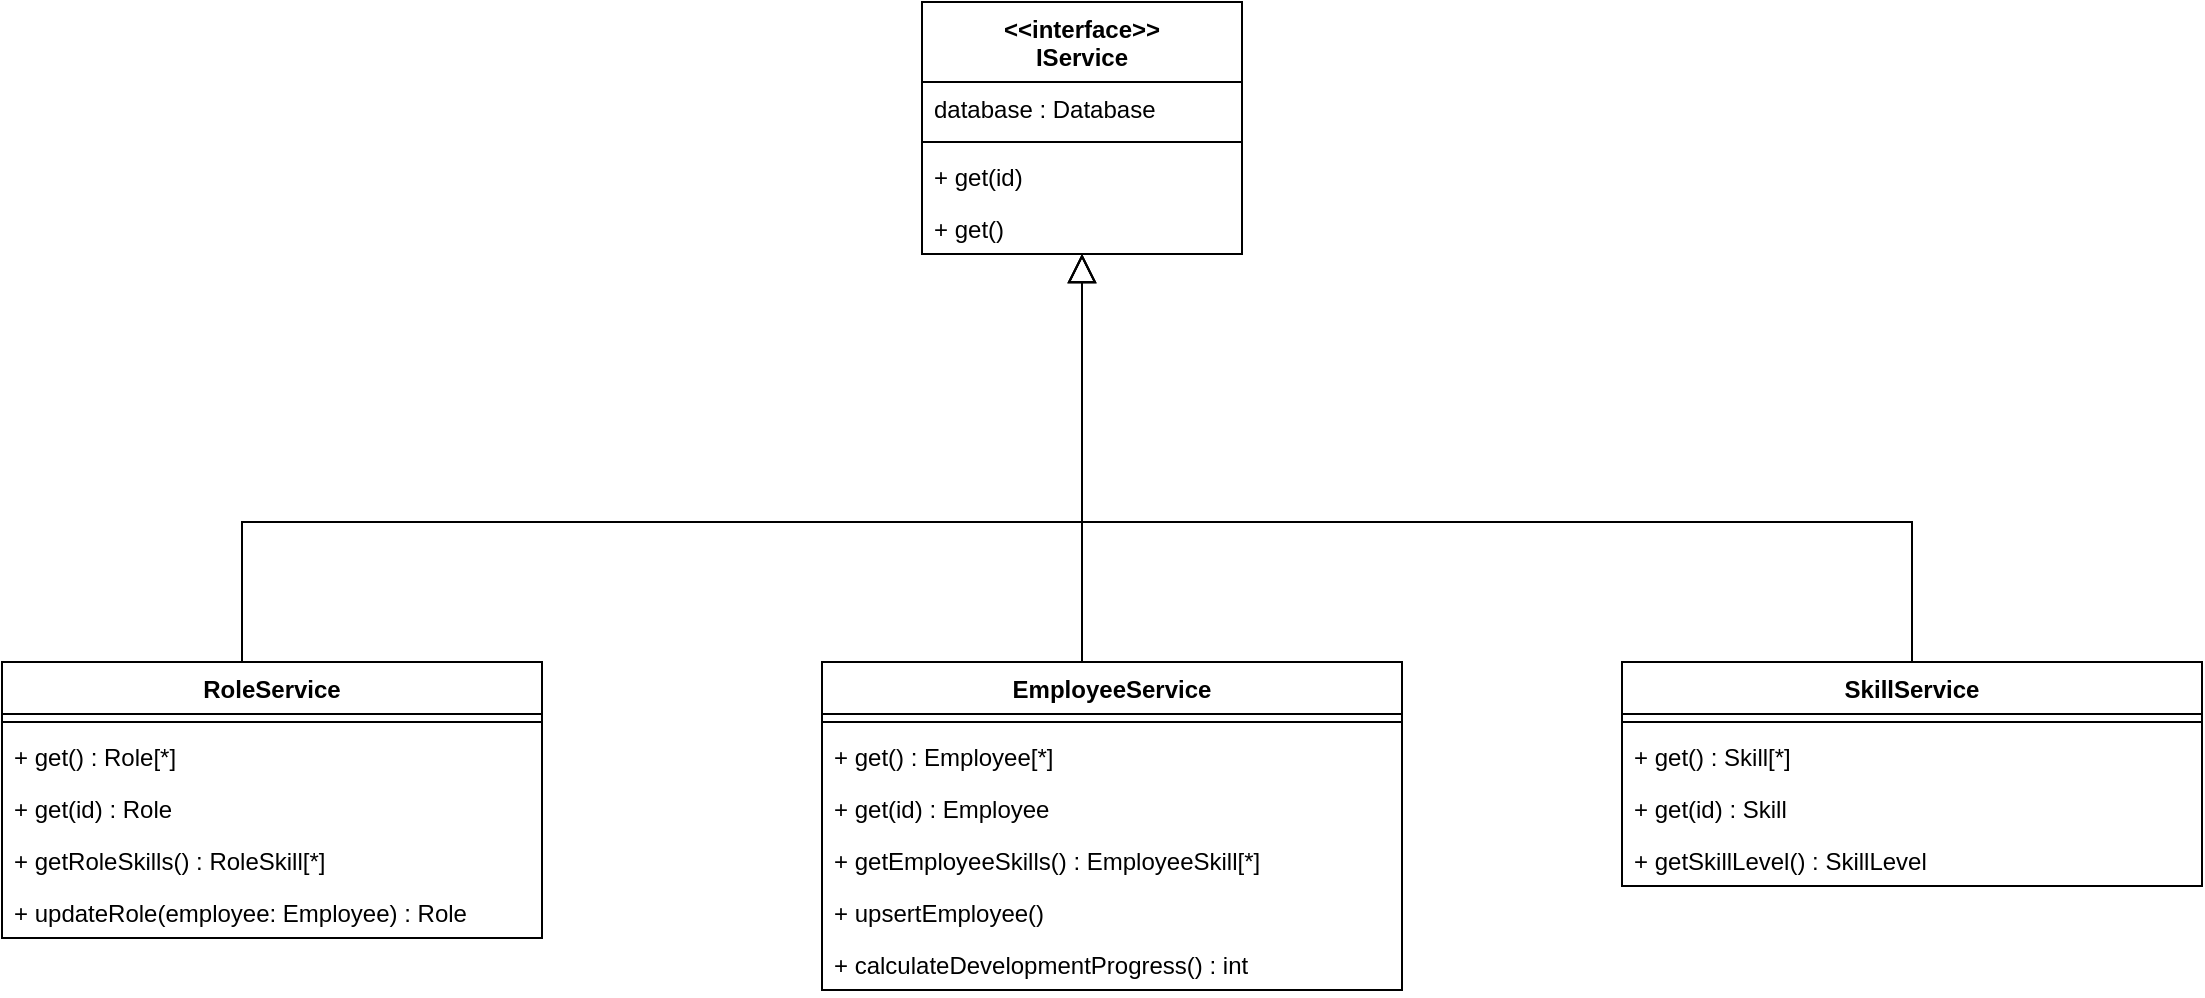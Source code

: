 <mxfile version="13.9.7" type="github">
  <diagram id="Ztgsr2mtBIRvW5Vl2Fyj" name="Page-1">
    <mxGraphModel dx="1201" dy="3052" grid="1" gridSize="10" guides="1" tooltips="1" connect="1" arrows="1" fold="1" page="1" pageScale="1" pageWidth="1654" pageHeight="2336" math="0" shadow="0">
      <root>
        <mxCell id="0" />
        <mxCell id="1" parent="0" />
        <mxCell id="s304uV8dfxxNt7fJ2ZTq-32" style="edgeStyle=orthogonalEdgeStyle;rounded=0;orthogonalLoop=1;jettySize=auto;html=1;endArrow=block;endFill=0;endSize=12;" edge="1" parent="1" source="s304uV8dfxxNt7fJ2ZTq-1" target="s304uV8dfxxNt7fJ2ZTq-35">
          <mxGeometry relative="1" as="geometry">
            <mxPoint x="580" y="-1916" as="targetPoint" />
            <Array as="points">
              <mxPoint x="1005" y="-1780" />
              <mxPoint x="590" y="-1780" />
            </Array>
          </mxGeometry>
        </mxCell>
        <mxCell id="s304uV8dfxxNt7fJ2ZTq-1" value="SkillService" style="swimlane;fontStyle=1;align=center;verticalAlign=top;childLayout=stackLayout;horizontal=1;startSize=26;horizontalStack=0;resizeParent=1;resizeParentMax=0;resizeLast=0;collapsible=1;marginBottom=0;" vertex="1" parent="1">
          <mxGeometry x="860" y="-1710" width="290" height="112" as="geometry" />
        </mxCell>
        <mxCell id="s304uV8dfxxNt7fJ2ZTq-3" value="" style="line;strokeWidth=1;fillColor=none;align=left;verticalAlign=middle;spacingTop=-1;spacingLeft=3;spacingRight=3;rotatable=0;labelPosition=right;points=[];portConstraint=eastwest;" vertex="1" parent="s304uV8dfxxNt7fJ2ZTq-1">
          <mxGeometry y="26" width="290" height="8" as="geometry" />
        </mxCell>
        <mxCell id="s304uV8dfxxNt7fJ2ZTq-5" value="+ get() : Skill[*]" style="text;strokeColor=none;fillColor=none;align=left;verticalAlign=top;spacingLeft=4;spacingRight=4;overflow=hidden;rotatable=0;points=[[0,0.5],[1,0.5]];portConstraint=eastwest;" vertex="1" parent="s304uV8dfxxNt7fJ2ZTq-1">
          <mxGeometry y="34" width="290" height="26" as="geometry" />
        </mxCell>
        <mxCell id="s304uV8dfxxNt7fJ2ZTq-42" value="+ get(id) : Skill" style="text;strokeColor=none;fillColor=none;align=left;verticalAlign=top;spacingLeft=4;spacingRight=4;overflow=hidden;rotatable=0;points=[[0,0.5],[1,0.5]];portConstraint=eastwest;" vertex="1" parent="s304uV8dfxxNt7fJ2ZTq-1">
          <mxGeometry y="60" width="290" height="26" as="geometry" />
        </mxCell>
        <mxCell id="s304uV8dfxxNt7fJ2ZTq-6" value="+ getSkillLevel() : SkillLevel" style="text;strokeColor=none;fillColor=none;align=left;verticalAlign=top;spacingLeft=4;spacingRight=4;overflow=hidden;rotatable=0;points=[[0,0.5],[1,0.5]];portConstraint=eastwest;" vertex="1" parent="s304uV8dfxxNt7fJ2ZTq-1">
          <mxGeometry y="86" width="290" height="26" as="geometry" />
        </mxCell>
        <mxCell id="s304uV8dfxxNt7fJ2ZTq-30" style="edgeStyle=orthogonalEdgeStyle;rounded=0;orthogonalLoop=1;jettySize=auto;html=1;endArrow=block;endFill=0;endSize=12;" edge="1" parent="1" source="s304uV8dfxxNt7fJ2ZTq-17" target="s304uV8dfxxNt7fJ2ZTq-35">
          <mxGeometry relative="1" as="geometry">
            <mxPoint x="580" y="-1916" as="targetPoint" />
            <Array as="points">
              <mxPoint x="170" y="-1780" />
              <mxPoint x="590" y="-1780" />
            </Array>
          </mxGeometry>
        </mxCell>
        <mxCell id="s304uV8dfxxNt7fJ2ZTq-17" value="RoleService" style="swimlane;fontStyle=1;align=center;verticalAlign=top;childLayout=stackLayout;horizontal=1;startSize=26;horizontalStack=0;resizeParent=1;resizeParentMax=0;resizeLast=0;collapsible=1;marginBottom=0;" vertex="1" parent="1">
          <mxGeometry x="50" y="-1710" width="270" height="138" as="geometry" />
        </mxCell>
        <mxCell id="s304uV8dfxxNt7fJ2ZTq-18" value="" style="line;strokeWidth=1;fillColor=none;align=left;verticalAlign=middle;spacingTop=-1;spacingLeft=3;spacingRight=3;rotatable=0;labelPosition=right;points=[];portConstraint=eastwest;" vertex="1" parent="s304uV8dfxxNt7fJ2ZTq-17">
          <mxGeometry y="26" width="270" height="8" as="geometry" />
        </mxCell>
        <mxCell id="s304uV8dfxxNt7fJ2ZTq-19" value="+ get() : Role[*]" style="text;strokeColor=none;fillColor=none;align=left;verticalAlign=top;spacingLeft=4;spacingRight=4;overflow=hidden;rotatable=0;points=[[0,0.5],[1,0.5]];portConstraint=eastwest;" vertex="1" parent="s304uV8dfxxNt7fJ2ZTq-17">
          <mxGeometry y="34" width="270" height="26" as="geometry" />
        </mxCell>
        <mxCell id="s304uV8dfxxNt7fJ2ZTq-41" value="+ get(id) : Role" style="text;strokeColor=none;fillColor=none;align=left;verticalAlign=top;spacingLeft=4;spacingRight=4;overflow=hidden;rotatable=0;points=[[0,0.5],[1,0.5]];portConstraint=eastwest;" vertex="1" parent="s304uV8dfxxNt7fJ2ZTq-17">
          <mxGeometry y="60" width="270" height="26" as="geometry" />
        </mxCell>
        <mxCell id="s304uV8dfxxNt7fJ2ZTq-29" value="+ getRoleSkills() : RoleSkill[*]" style="text;strokeColor=none;fillColor=none;align=left;verticalAlign=top;spacingLeft=4;spacingRight=4;overflow=hidden;rotatable=0;points=[[0,0.5],[1,0.5]];portConstraint=eastwest;" vertex="1" parent="s304uV8dfxxNt7fJ2ZTq-17">
          <mxGeometry y="86" width="270" height="26" as="geometry" />
        </mxCell>
        <mxCell id="s304uV8dfxxNt7fJ2ZTq-20" value="+ updateRole(employee: Employee) : Role" style="text;strokeColor=none;fillColor=none;align=left;verticalAlign=top;spacingLeft=4;spacingRight=4;overflow=hidden;rotatable=0;points=[[0,0.5],[1,0.5]];portConstraint=eastwest;" vertex="1" parent="s304uV8dfxxNt7fJ2ZTq-17">
          <mxGeometry y="112" width="270" height="26" as="geometry" />
        </mxCell>
        <mxCell id="s304uV8dfxxNt7fJ2ZTq-31" style="edgeStyle=orthogonalEdgeStyle;rounded=0;orthogonalLoop=1;jettySize=auto;html=1;endArrow=block;endFill=0;endSize=12;" edge="1" parent="1" source="s304uV8dfxxNt7fJ2ZTq-21" target="s304uV8dfxxNt7fJ2ZTq-35">
          <mxGeometry relative="1" as="geometry">
            <mxPoint x="580" y="-1916" as="targetPoint" />
            <Array as="points">
              <mxPoint x="590" y="-1900" />
              <mxPoint x="590" y="-1900" />
            </Array>
          </mxGeometry>
        </mxCell>
        <mxCell id="s304uV8dfxxNt7fJ2ZTq-21" value="EmployeeService" style="swimlane;fontStyle=1;align=center;verticalAlign=top;childLayout=stackLayout;horizontal=1;startSize=26;horizontalStack=0;resizeParent=1;resizeParentMax=0;resizeLast=0;collapsible=1;marginBottom=0;" vertex="1" parent="1">
          <mxGeometry x="460" y="-1710" width="290" height="164" as="geometry" />
        </mxCell>
        <mxCell id="s304uV8dfxxNt7fJ2ZTq-22" value="" style="line;strokeWidth=1;fillColor=none;align=left;verticalAlign=middle;spacingTop=-1;spacingLeft=3;spacingRight=3;rotatable=0;labelPosition=right;points=[];portConstraint=eastwest;" vertex="1" parent="s304uV8dfxxNt7fJ2ZTq-21">
          <mxGeometry y="26" width="290" height="8" as="geometry" />
        </mxCell>
        <mxCell id="s304uV8dfxxNt7fJ2ZTq-40" value="+ get() : Employee[*]" style="text;strokeColor=none;fillColor=none;align=left;verticalAlign=top;spacingLeft=4;spacingRight=4;overflow=hidden;rotatable=0;points=[[0,0.5],[1,0.5]];portConstraint=eastwest;" vertex="1" parent="s304uV8dfxxNt7fJ2ZTq-21">
          <mxGeometry y="34" width="290" height="26" as="geometry" />
        </mxCell>
        <mxCell id="s304uV8dfxxNt7fJ2ZTq-23" value="+ get(id) : Employee" style="text;strokeColor=none;fillColor=none;align=left;verticalAlign=top;spacingLeft=4;spacingRight=4;overflow=hidden;rotatable=0;points=[[0,0.5],[1,0.5]];portConstraint=eastwest;" vertex="1" parent="s304uV8dfxxNt7fJ2ZTq-21">
          <mxGeometry y="60" width="290" height="26" as="geometry" />
        </mxCell>
        <mxCell id="s304uV8dfxxNt7fJ2ZTq-24" value="+ getEmployeeSkills() : EmployeeSkill[*]" style="text;strokeColor=none;fillColor=none;align=left;verticalAlign=top;spacingLeft=4;spacingRight=4;overflow=hidden;rotatable=0;points=[[0,0.5],[1,0.5]];portConstraint=eastwest;" vertex="1" parent="s304uV8dfxxNt7fJ2ZTq-21">
          <mxGeometry y="86" width="290" height="26" as="geometry" />
        </mxCell>
        <mxCell id="s304uV8dfxxNt7fJ2ZTq-28" value="+ upsertEmployee()" style="text;strokeColor=none;fillColor=none;align=left;verticalAlign=top;spacingLeft=4;spacingRight=4;overflow=hidden;rotatable=0;points=[[0,0.5],[1,0.5]];portConstraint=eastwest;" vertex="1" parent="s304uV8dfxxNt7fJ2ZTq-21">
          <mxGeometry y="112" width="290" height="26" as="geometry" />
        </mxCell>
        <mxCell id="s304uV8dfxxNt7fJ2ZTq-26" value="+ calculateDevelopmentProgress() : int" style="text;strokeColor=none;fillColor=none;align=left;verticalAlign=top;spacingLeft=4;spacingRight=4;overflow=hidden;rotatable=0;points=[[0,0.5],[1,0.5]];portConstraint=eastwest;" vertex="1" parent="s304uV8dfxxNt7fJ2ZTq-21">
          <mxGeometry y="138" width="290" height="26" as="geometry" />
        </mxCell>
        <mxCell id="s304uV8dfxxNt7fJ2ZTq-35" value="&lt;&lt;interface&gt;&gt;&#xa;IService" style="swimlane;fontStyle=1;align=center;verticalAlign=top;childLayout=stackLayout;horizontal=1;startSize=40;horizontalStack=0;resizeParent=1;resizeParentMax=0;resizeLast=0;collapsible=1;marginBottom=0;" vertex="1" parent="1">
          <mxGeometry x="510" y="-2040" width="160" height="126" as="geometry" />
        </mxCell>
        <mxCell id="s304uV8dfxxNt7fJ2ZTq-36" value="database : Database" style="text;strokeColor=none;fillColor=none;align=left;verticalAlign=top;spacingLeft=4;spacingRight=4;overflow=hidden;rotatable=0;points=[[0,0.5],[1,0.5]];portConstraint=eastwest;" vertex="1" parent="s304uV8dfxxNt7fJ2ZTq-35">
          <mxGeometry y="40" width="160" height="26" as="geometry" />
        </mxCell>
        <mxCell id="s304uV8dfxxNt7fJ2ZTq-37" value="" style="line;strokeWidth=1;fillColor=none;align=left;verticalAlign=middle;spacingTop=-1;spacingLeft=3;spacingRight=3;rotatable=0;labelPosition=right;points=[];portConstraint=eastwest;" vertex="1" parent="s304uV8dfxxNt7fJ2ZTq-35">
          <mxGeometry y="66" width="160" height="8" as="geometry" />
        </mxCell>
        <mxCell id="s304uV8dfxxNt7fJ2ZTq-38" value="+ get(id)" style="text;strokeColor=none;fillColor=none;align=left;verticalAlign=top;spacingLeft=4;spacingRight=4;overflow=hidden;rotatable=0;points=[[0,0.5],[1,0.5]];portConstraint=eastwest;" vertex="1" parent="s304uV8dfxxNt7fJ2ZTq-35">
          <mxGeometry y="74" width="160" height="26" as="geometry" />
        </mxCell>
        <mxCell id="s304uV8dfxxNt7fJ2ZTq-39" value="+ get()" style="text;strokeColor=none;fillColor=none;align=left;verticalAlign=top;spacingLeft=4;spacingRight=4;overflow=hidden;rotatable=0;points=[[0,0.5],[1,0.5]];portConstraint=eastwest;" vertex="1" parent="s304uV8dfxxNt7fJ2ZTq-35">
          <mxGeometry y="100" width="160" height="26" as="geometry" />
        </mxCell>
      </root>
    </mxGraphModel>
  </diagram>
</mxfile>
